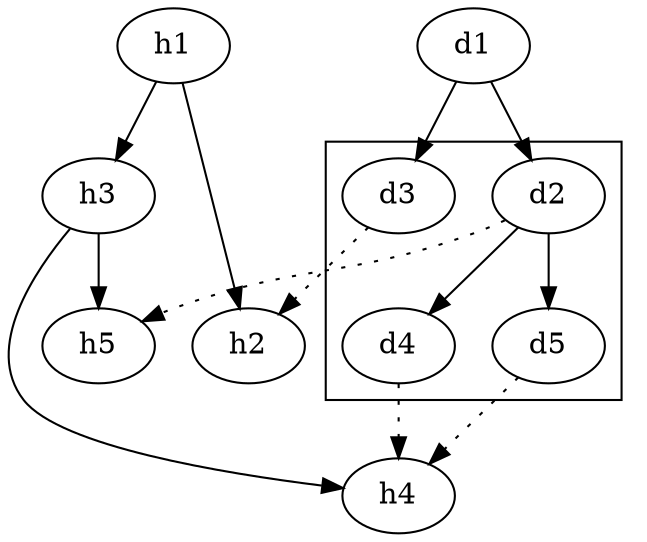 digraph G
{
1[label="h1"]
2[label="h2"]
3[label="h3"]
5[label="h5"]
4[label="h4"]
subgraph cluster_g1{
11[label="d1"]
12[label="d2"]
13[label="d3"]
14[label="d4"]
15[label="d5"]
11->12
11->13
12->14
12->15
}
{rank=same;  1 11}
1->2
1->3
3->4
3->5
13->2[style="dotted"]
14->4[style="dotted"]
15->4[style="dotted"]
12->5[style="dotted"]
}
